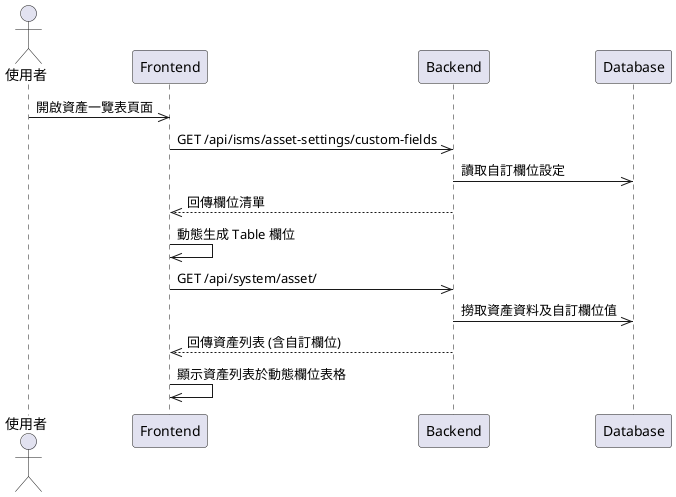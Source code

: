 @startuml
actor User as "使用者"
participant Frontend
participant Backend
participant Database

User->>Frontend: 開啟資產一覽表頁面
Frontend->>Backend: GET /api/isms/asset-settings/custom-fields
Backend->>Database: 讀取自訂欄位設定
Backend-->>Frontend: 回傳欄位清單
Frontend->>Frontend: 動態生成 Table 欄位
Frontend->>Backend: GET /api/system/asset/
Backend->>Database: 撈取資產資料及自訂欄位值
Backend-->>Frontend: 回傳資產列表 (含自訂欄位)
Frontend->>Frontend: 顯示資產列表於動態欄位表格
@enduml
